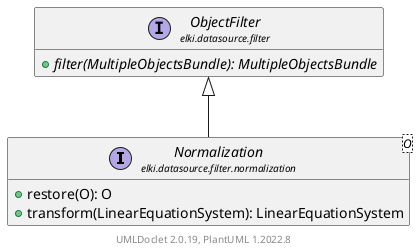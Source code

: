 @startuml
    remove .*\.(Instance|Par|Parameterizer|Factory)$
    set namespaceSeparator none
    hide empty fields
    hide empty methods

    interface "<size:14>Normalization\n<size:10>elki.datasource.filter.normalization" as elki.datasource.filter.normalization.Normalization<O> [[Normalization.html]] {
        +restore(O): O
        +transform(LinearEquationSystem): LinearEquationSystem
    }

    interface "<size:14>ObjectFilter\n<size:10>elki.datasource.filter" as elki.datasource.filter.ObjectFilter [[../ObjectFilter.html]] {
        {abstract} +filter(MultipleObjectsBundle): MultipleObjectsBundle
    }

    elki.datasource.filter.ObjectFilter <|-- elki.datasource.filter.normalization.Normalization

    center footer UMLDoclet 2.0.19, PlantUML 1.2022.8
@enduml
